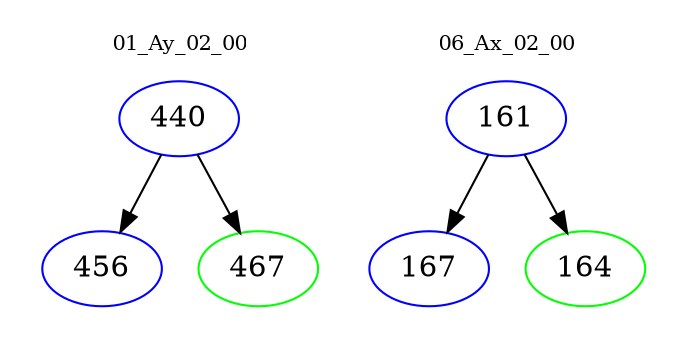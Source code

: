 digraph{
subgraph cluster_0 {
color = white
label = "01_Ay_02_00";
fontsize=10;
T0_440 [label="440", color="blue"]
T0_440 -> T0_456 [color="black"]
T0_456 [label="456", color="blue"]
T0_440 -> T0_467 [color="black"]
T0_467 [label="467", color="green"]
}
subgraph cluster_1 {
color = white
label = "06_Ax_02_00";
fontsize=10;
T1_161 [label="161", color="blue"]
T1_161 -> T1_167 [color="black"]
T1_167 [label="167", color="blue"]
T1_161 -> T1_164 [color="black"]
T1_164 [label="164", color="green"]
}
}

